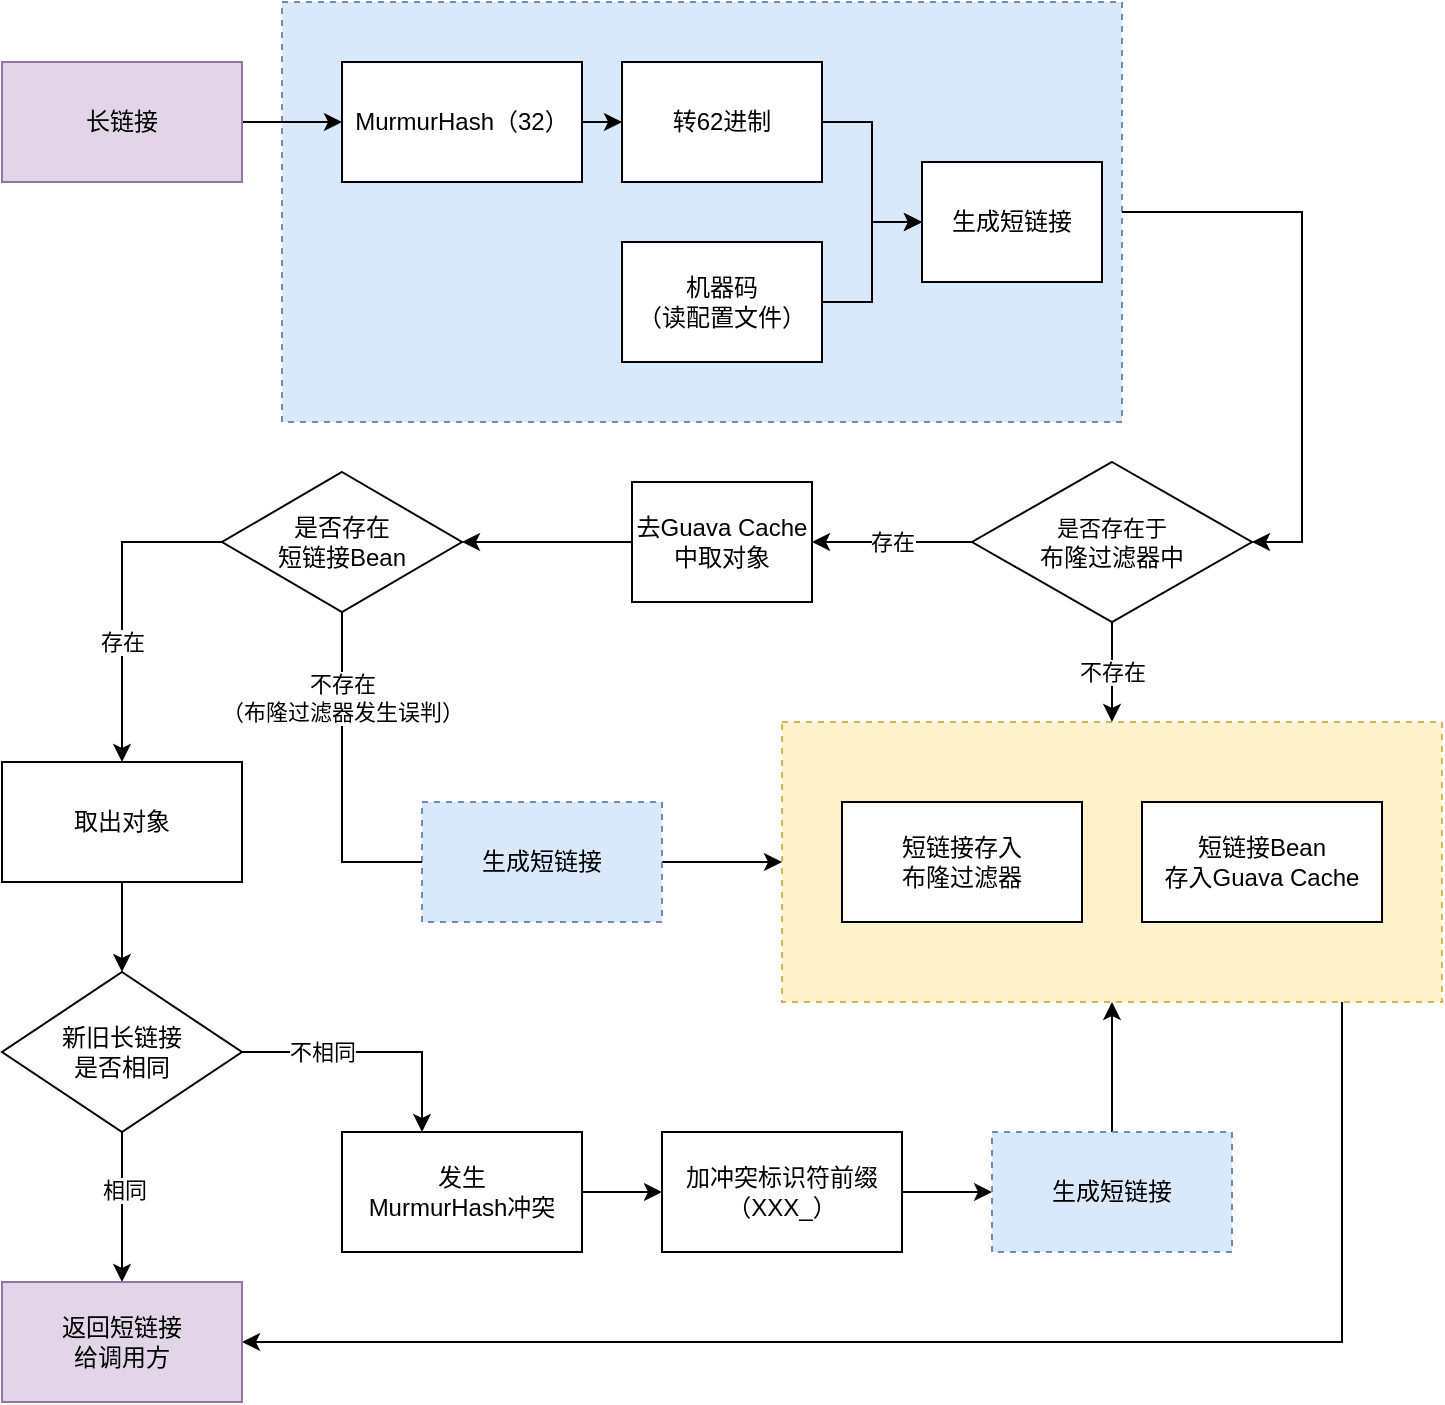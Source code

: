 <mxfile version="17.5.0" type="github" pages="2">
  <diagram id="PhP-BJQ2wtuO1mvePhvb" name="第 1 页">
    <mxGraphModel dx="1038" dy="524" grid="1" gridSize="10" guides="1" tooltips="1" connect="1" arrows="1" fold="1" page="1" pageScale="1" pageWidth="827" pageHeight="1169" math="0" shadow="0">
      <root>
        <mxCell id="0" />
        <mxCell id="1" parent="0" />
        <mxCell id="jcqEOY2t5M7yC_sGDvnl-13" value="" style="rounded=0;whiteSpace=wrap;html=1;dashed=1;fillColor=#dae8fc;strokeColor=#6c8ebf;" parent="1" vertex="1">
          <mxGeometry x="200" y="60" width="420" height="210" as="geometry" />
        </mxCell>
        <mxCell id="jcqEOY2t5M7yC_sGDvnl-9" style="edgeStyle=orthogonalEdgeStyle;rounded=0;orthogonalLoop=1;jettySize=auto;html=1;entryX=1;entryY=0.5;entryDx=0;entryDy=0;fontColor=#000000;strokeColor=#000000;" parent="1" source="jcqEOY2t5M7yC_sGDvnl-8" target="Cr4EuKPD1U2jUR8o6u61-44" edge="1">
          <mxGeometry relative="1" as="geometry">
            <Array as="points">
              <mxPoint x="730" y="730" />
            </Array>
          </mxGeometry>
        </mxCell>
        <mxCell id="jcqEOY2t5M7yC_sGDvnl-8" value="" style="rounded=0;whiteSpace=wrap;html=1;dashed=1;fillColor=#fff2cc;strokeColor=#d6b656;" parent="1" vertex="1">
          <mxGeometry x="450" y="420" width="330" height="140" as="geometry" />
        </mxCell>
        <mxCell id="Cr4EuKPD1U2jUR8o6u61-5" style="edgeStyle=orthogonalEdgeStyle;rounded=0;orthogonalLoop=1;jettySize=auto;html=1;" parent="1" source="Cr4EuKPD1U2jUR8o6u61-1" target="Cr4EuKPD1U2jUR8o6u61-3" edge="1">
          <mxGeometry relative="1" as="geometry" />
        </mxCell>
        <mxCell id="Cr4EuKPD1U2jUR8o6u61-1" value="长链接" style="rounded=0;whiteSpace=wrap;html=1;fillColor=#e1d5e7;strokeColor=#9673a6;" parent="1" vertex="1">
          <mxGeometry x="60" y="90" width="120" height="60" as="geometry" />
        </mxCell>
        <mxCell id="Cr4EuKPD1U2jUR8o6u61-6" style="edgeStyle=orthogonalEdgeStyle;rounded=0;orthogonalLoop=1;jettySize=auto;html=1;" parent="1" source="Cr4EuKPD1U2jUR8o6u61-3" target="Cr4EuKPD1U2jUR8o6u61-4" edge="1">
          <mxGeometry relative="1" as="geometry" />
        </mxCell>
        <mxCell id="Cr4EuKPD1U2jUR8o6u61-3" value="MurmurHash（32）" style="rounded=0;whiteSpace=wrap;html=1;" parent="1" vertex="1">
          <mxGeometry x="230" y="90" width="120" height="60" as="geometry" />
        </mxCell>
        <mxCell id="jcqEOY2t5M7yC_sGDvnl-16" style="edgeStyle=orthogonalEdgeStyle;rounded=0;orthogonalLoop=1;jettySize=auto;html=1;fontColor=#000000;strokeColor=#000000;" parent="1" source="Cr4EuKPD1U2jUR8o6u61-4" target="jcqEOY2t5M7yC_sGDvnl-15" edge="1">
          <mxGeometry relative="1" as="geometry" />
        </mxCell>
        <mxCell id="Cr4EuKPD1U2jUR8o6u61-4" value="转62进制" style="rounded=0;whiteSpace=wrap;html=1;" parent="1" vertex="1">
          <mxGeometry x="370" y="90" width="100" height="60" as="geometry" />
        </mxCell>
        <mxCell id="jcqEOY2t5M7yC_sGDvnl-17" style="edgeStyle=orthogonalEdgeStyle;rounded=0;orthogonalLoop=1;jettySize=auto;html=1;fontColor=#000000;strokeColor=#000000;" parent="1" source="Cr4EuKPD1U2jUR8o6u61-7" target="jcqEOY2t5M7yC_sGDvnl-15" edge="1">
          <mxGeometry relative="1" as="geometry" />
        </mxCell>
        <mxCell id="Cr4EuKPD1U2jUR8o6u61-7" value="机器码&lt;br&gt;（读配置文件）" style="rounded=0;whiteSpace=wrap;html=1;" parent="1" vertex="1">
          <mxGeometry x="370" y="180" width="100" height="60" as="geometry" />
        </mxCell>
        <mxCell id="Cr4EuKPD1U2jUR8o6u61-13" value="" style="edgeStyle=orthogonalEdgeStyle;rounded=0;orthogonalLoop=1;jettySize=auto;html=1;exitX=1;exitY=0.5;exitDx=0;exitDy=0;" parent="1" source="jcqEOY2t5M7yC_sGDvnl-13" target="Cr4EuKPD1U2jUR8o6u61-12" edge="1">
          <mxGeometry relative="1" as="geometry">
            <mxPoint x="615" y="200" as="sourcePoint" />
            <Array as="points">
              <mxPoint x="710" y="165" />
              <mxPoint x="710" y="330" />
            </Array>
          </mxGeometry>
        </mxCell>
        <mxCell id="Cr4EuKPD1U2jUR8o6u61-11" value="短链接存入&lt;br&gt;布隆过滤器" style="rounded=0;whiteSpace=wrap;html=1;" parent="1" vertex="1">
          <mxGeometry x="480" y="460" width="120" height="60" as="geometry" />
        </mxCell>
        <mxCell id="Cr4EuKPD1U2jUR8o6u61-19" value="存在" style="edgeStyle=orthogonalEdgeStyle;rounded=0;orthogonalLoop=1;jettySize=auto;html=1;" parent="1" source="Cr4EuKPD1U2jUR8o6u61-12" target="Cr4EuKPD1U2jUR8o6u61-18" edge="1">
          <mxGeometry relative="1" as="geometry">
            <Array as="points">
              <mxPoint x="510" y="330" />
              <mxPoint x="510" y="330" />
            </Array>
          </mxGeometry>
        </mxCell>
        <mxCell id="jcqEOY2t5M7yC_sGDvnl-11" value="不存在" style="edgeStyle=orthogonalEdgeStyle;rounded=0;orthogonalLoop=1;jettySize=auto;html=1;fontColor=#000000;strokeColor=#000000;" parent="1" source="Cr4EuKPD1U2jUR8o6u61-12" target="jcqEOY2t5M7yC_sGDvnl-8" edge="1">
          <mxGeometry relative="1" as="geometry" />
        </mxCell>
        <mxCell id="Cr4EuKPD1U2jUR8o6u61-12" value="&lt;span style=&quot;font-size: 11px ; background-color: rgb(255 , 255 , 255)&quot;&gt;是否存在于&lt;br&gt;&lt;/span&gt;布隆过滤器中" style="rhombus;whiteSpace=wrap;html=1;" parent="1" vertex="1">
          <mxGeometry x="545" y="290" width="140" height="80" as="geometry" />
        </mxCell>
        <mxCell id="Cr4EuKPD1U2jUR8o6u61-15" value="短链接Bean&lt;br&gt;存入Guava Cache" style="rounded=0;whiteSpace=wrap;html=1;" parent="1" vertex="1">
          <mxGeometry x="630" y="460" width="120" height="60" as="geometry" />
        </mxCell>
        <mxCell id="Cr4EuKPD1U2jUR8o6u61-21" style="edgeStyle=orthogonalEdgeStyle;rounded=0;orthogonalLoop=1;jettySize=auto;html=1;" parent="1" source="Cr4EuKPD1U2jUR8o6u61-18" target="Cr4EuKPD1U2jUR8o6u61-20" edge="1">
          <mxGeometry relative="1" as="geometry" />
        </mxCell>
        <mxCell id="Cr4EuKPD1U2jUR8o6u61-18" value="去Guava Cache&lt;br&gt;中取对象" style="rounded=0;whiteSpace=wrap;html=1;" parent="1" vertex="1">
          <mxGeometry x="375" y="300" width="90" height="60" as="geometry" />
        </mxCell>
        <mxCell id="Cr4EuKPD1U2jUR8o6u61-24" style="edgeStyle=orthogonalEdgeStyle;rounded=0;orthogonalLoop=1;jettySize=auto;html=1;exitX=0;exitY=0.5;exitDx=0;exitDy=0;" parent="1" source="Cr4EuKPD1U2jUR8o6u61-20" target="Cr4EuKPD1U2jUR8o6u61-23" edge="1">
          <mxGeometry relative="1" as="geometry" />
        </mxCell>
        <mxCell id="Cr4EuKPD1U2jUR8o6u61-25" value="存在" style="edgeLabel;html=1;align=center;verticalAlign=middle;resizable=0;points=[];" parent="Cr4EuKPD1U2jUR8o6u61-24" vertex="1" connectable="0">
          <mxGeometry x="-0.139" y="1" relative="1" as="geometry">
            <mxPoint x="-1" y="31" as="offset" />
          </mxGeometry>
        </mxCell>
        <mxCell id="Cr4EuKPD1U2jUR8o6u61-20" value="&lt;span style=&quot;color: rgba(0 , 0 , 0 , 0) ; font-size: 0px&quot;&gt;是否%3CmxGraphModel%3E%3Croot%3E%3CmxCell%20id%3D%220%22%2F%3E%3CmxCell%20id%3D%221%22%20parent%3D%220%22%2F%3E%3CmxCell%20id%3D%222%22%20value%3D%22%E6%98%AF%E5%90%A6%E5%AD%98%E5%9C%A8%22%20style%3D%22edgeLabel%3Bhtml%3D1%3Balign%3Dcenter%3BverticalAlign%3Dmiddle%3Bresizable%3D0%3Bpoints%3D%5B%5D%3B%22%20vertex%3D%221%22%20connectable%3D%220%22%20parent%3D%221%22%3E%3CmxGeometry%20x%3D%22318%22%20y%3D%22330%22%20as%3D%22geometry%22%2F%3E%3C%2FmxCell%3E%3C%2Froot%3E%3C%2FmxGraphModel%3E是否&lt;/span&gt;是否存在&lt;br&gt;短链接Bean" style="rhombus;whiteSpace=wrap;html=1;" parent="1" vertex="1">
          <mxGeometry x="170" y="295" width="120" height="70" as="geometry" />
        </mxCell>
        <mxCell id="Cr4EuKPD1U2jUR8o6u61-27" style="edgeStyle=orthogonalEdgeStyle;rounded=0;orthogonalLoop=1;jettySize=auto;html=1;" parent="1" source="Cr4EuKPD1U2jUR8o6u61-23" target="Cr4EuKPD1U2jUR8o6u61-26" edge="1">
          <mxGeometry relative="1" as="geometry" />
        </mxCell>
        <mxCell id="Cr4EuKPD1U2jUR8o6u61-23" value="取出对象" style="rounded=0;whiteSpace=wrap;html=1;" parent="1" vertex="1">
          <mxGeometry x="60" y="440" width="120" height="60" as="geometry" />
        </mxCell>
        <mxCell id="Cr4EuKPD1U2jUR8o6u61-31" value="不相同" style="edgeStyle=orthogonalEdgeStyle;rounded=0;orthogonalLoop=1;jettySize=auto;html=1;exitX=1;exitY=0.5;exitDx=0;exitDy=0;" parent="1" source="Cr4EuKPD1U2jUR8o6u61-26" target="Cr4EuKPD1U2jUR8o6u61-30" edge="1">
          <mxGeometry x="-0.394" relative="1" as="geometry">
            <Array as="points">
              <mxPoint x="270" y="585" />
            </Array>
            <mxPoint as="offset" />
          </mxGeometry>
        </mxCell>
        <mxCell id="Cr4EuKPD1U2jUR8o6u61-45" style="edgeStyle=orthogonalEdgeStyle;rounded=0;orthogonalLoop=1;jettySize=auto;html=1;" parent="1" source="Cr4EuKPD1U2jUR8o6u61-26" target="Cr4EuKPD1U2jUR8o6u61-44" edge="1">
          <mxGeometry relative="1" as="geometry" />
        </mxCell>
        <mxCell id="Cr4EuKPD1U2jUR8o6u61-46" value="相同" style="edgeLabel;html=1;align=center;verticalAlign=middle;resizable=0;points=[];" parent="Cr4EuKPD1U2jUR8o6u61-45" vertex="1" connectable="0">
          <mxGeometry x="-0.222" y="1" relative="1" as="geometry">
            <mxPoint as="offset" />
          </mxGeometry>
        </mxCell>
        <mxCell id="Cr4EuKPD1U2jUR8o6u61-26" value="新旧长链接&lt;br&gt;是否相同" style="rhombus;whiteSpace=wrap;html=1;" parent="1" vertex="1">
          <mxGeometry x="60" y="545" width="120" height="80" as="geometry" />
        </mxCell>
        <mxCell id="Cr4EuKPD1U2jUR8o6u61-34" style="edgeStyle=orthogonalEdgeStyle;rounded=0;orthogonalLoop=1;jettySize=auto;html=1;" parent="1" source="Cr4EuKPD1U2jUR8o6u61-30" target="Cr4EuKPD1U2jUR8o6u61-33" edge="1">
          <mxGeometry relative="1" as="geometry" />
        </mxCell>
        <mxCell id="Cr4EuKPD1U2jUR8o6u61-30" value="发生&lt;br&gt;MurmurHash冲突" style="rounded=0;whiteSpace=wrap;html=1;" parent="1" vertex="1">
          <mxGeometry x="230" y="625" width="120" height="60" as="geometry" />
        </mxCell>
        <mxCell id="Cr4EuKPD1U2jUR8o6u61-33" value="加冲突标识符前缀&lt;br&gt;（XXX_）" style="rounded=0;whiteSpace=wrap;html=1;" parent="1" vertex="1">
          <mxGeometry x="390" y="625" width="120" height="60" as="geometry" />
        </mxCell>
        <mxCell id="Cr4EuKPD1U2jUR8o6u61-37" value="" style="edgeStyle=orthogonalEdgeStyle;rounded=0;orthogonalLoop=1;jettySize=auto;html=1;" parent="1" source="Cr4EuKPD1U2jUR8o6u61-33" target="Cr4EuKPD1U2jUR8o6u61-38" edge="1">
          <mxGeometry relative="1" as="geometry">
            <mxPoint x="540" y="655" as="targetPoint" />
          </mxGeometry>
        </mxCell>
        <mxCell id="jcqEOY2t5M7yC_sGDvnl-10" style="edgeStyle=orthogonalEdgeStyle;rounded=0;orthogonalLoop=1;jettySize=auto;html=1;entryX=0.5;entryY=1;entryDx=0;entryDy=0;fontColor=#000000;strokeColor=#000000;" parent="1" source="Cr4EuKPD1U2jUR8o6u61-38" target="jcqEOY2t5M7yC_sGDvnl-8" edge="1">
          <mxGeometry relative="1" as="geometry" />
        </mxCell>
        <mxCell id="Cr4EuKPD1U2jUR8o6u61-38" value="生成短链接" style="rounded=0;whiteSpace=wrap;html=1;dashed=1;fillColor=#dae8fc;strokeColor=#6c8ebf;" parent="1" vertex="1">
          <mxGeometry x="555" y="625" width="120" height="60" as="geometry" />
        </mxCell>
        <mxCell id="Cr4EuKPD1U2jUR8o6u61-44" value="返回短链接&lt;br&gt;给调用方" style="rounded=0;whiteSpace=wrap;html=1;fillColor=#e1d5e7;strokeColor=#9673a6;" parent="1" vertex="1">
          <mxGeometry x="60" y="700" width="120" height="60" as="geometry" />
        </mxCell>
        <mxCell id="jcqEOY2t5M7yC_sGDvnl-12" style="edgeStyle=orthogonalEdgeStyle;rounded=0;orthogonalLoop=1;jettySize=auto;html=1;entryX=0;entryY=0.5;entryDx=0;entryDy=0;fontColor=#000000;strokeColor=#000000;" parent="1" source="jcqEOY2t5M7yC_sGDvnl-1" target="jcqEOY2t5M7yC_sGDvnl-8" edge="1">
          <mxGeometry relative="1" as="geometry" />
        </mxCell>
        <mxCell id="jcqEOY2t5M7yC_sGDvnl-1" value="生成短链接" style="rounded=0;whiteSpace=wrap;html=1;dashed=1;fillColor=#dae8fc;strokeColor=#6c8ebf;" parent="1" vertex="1">
          <mxGeometry x="270" y="460" width="120" height="60" as="geometry" />
        </mxCell>
        <mxCell id="jcqEOY2t5M7yC_sGDvnl-2" value="" style="edgeStyle=orthogonalEdgeStyle;rounded=0;orthogonalLoop=1;jettySize=auto;html=1;entryX=0;entryY=0.5;entryDx=0;entryDy=0;exitX=0.5;exitY=1;exitDx=0;exitDy=0;endArrow=none;" parent="1" source="Cr4EuKPD1U2jUR8o6u61-20" target="jcqEOY2t5M7yC_sGDvnl-1" edge="1">
          <mxGeometry x="-0.934" relative="1" as="geometry">
            <mxPoint x="210" y="365" as="sourcePoint" />
            <mxPoint x="690" y="520" as="targetPoint" />
            <Array as="points" />
            <mxPoint as="offset" />
          </mxGeometry>
        </mxCell>
        <mxCell id="jcqEOY2t5M7yC_sGDvnl-5" value="不存在&lt;br&gt;（布隆过滤器发生误判）" style="edgeLabel;html=1;align=center;verticalAlign=middle;resizable=0;points=[];fontColor=#000000;" parent="jcqEOY2t5M7yC_sGDvnl-2" vertex="1" connectable="0">
          <mxGeometry x="-0.76" relative="1" as="geometry">
            <mxPoint y="23" as="offset" />
          </mxGeometry>
        </mxCell>
        <mxCell id="jcqEOY2t5M7yC_sGDvnl-15" value="&lt;span&gt;生成短链接&lt;/span&gt;" style="rounded=0;whiteSpace=wrap;html=1;fontColor=#000000;gradientColor=#ffffff;" parent="1" vertex="1">
          <mxGeometry x="520" y="140" width="90" height="60" as="geometry" />
        </mxCell>
      </root>
    </mxGraphModel>
  </diagram>
  <diagram id="Jm5oNYgQGQSgiNe3RXsB" name="第 2 页">
    <mxGraphModel dx="1038" dy="524" grid="1" gridSize="10" guides="1" tooltips="1" connect="1" arrows="1" fold="1" page="1" pageScale="1" pageWidth="827" pageHeight="1169" math="0" shadow="0">
      <root>
        <mxCell id="0" />
        <mxCell id="1" parent="0" />
        <mxCell id="gQ8tIwMM52p7DOY61jqs-22" style="edgeStyle=orthogonalEdgeStyle;orthogonalLoop=1;jettySize=auto;html=1;fontColor=#000000;strokeColor=#000000;rounded=0;" edge="1" parent="1" source="gQ8tIwMM52p7DOY61jqs-1" target="gQ8tIwMM52p7DOY61jqs-14">
          <mxGeometry relative="1" as="geometry" />
        </mxCell>
        <mxCell id="gQ8tIwMM52p7DOY61jqs-23" style="edgeStyle=orthogonalEdgeStyle;rounded=0;orthogonalLoop=1;jettySize=auto;html=1;entryX=0;entryY=0.5;entryDx=0;entryDy=0;entryPerimeter=0;fontColor=#000000;strokeColor=#000000;" edge="1" parent="1" source="gQ8tIwMM52p7DOY61jqs-1" target="gQ8tIwMM52p7DOY61jqs-15">
          <mxGeometry relative="1" as="geometry" />
        </mxCell>
        <mxCell id="gQ8tIwMM52p7DOY61jqs-1" value="短域名服务器&lt;br&gt;&lt;font color=&quot;#3333ff&quot;&gt;machineId&lt;/font&gt;" style="rounded=0;whiteSpace=wrap;html=1;" vertex="1" parent="1">
          <mxGeometry x="390" y="130" width="120" height="60" as="geometry" />
        </mxCell>
        <mxCell id="gQ8tIwMM52p7DOY61jqs-24" style="edgeStyle=orthogonalEdgeStyle;rounded=0;orthogonalLoop=1;jettySize=auto;html=1;fontColor=#000000;strokeColor=#000000;" edge="1" parent="1" source="gQ8tIwMM52p7DOY61jqs-2" target="gQ8tIwMM52p7DOY61jqs-17">
          <mxGeometry relative="1" as="geometry" />
        </mxCell>
        <mxCell id="gQ8tIwMM52p7DOY61jqs-25" style="edgeStyle=orthogonalEdgeStyle;rounded=0;orthogonalLoop=1;jettySize=auto;html=1;entryX=0;entryY=0.5;entryDx=0;entryDy=0;entryPerimeter=0;fontColor=#000000;strokeColor=#000000;" edge="1" parent="1" source="gQ8tIwMM52p7DOY61jqs-2" target="gQ8tIwMM52p7DOY61jqs-16">
          <mxGeometry relative="1" as="geometry" />
        </mxCell>
        <mxCell id="gQ8tIwMM52p7DOY61jqs-2" value="短域名服务器&lt;br&gt;&lt;font color=&quot;#3333ff&quot;&gt;machineId&lt;/font&gt;" style="rounded=0;whiteSpace=wrap;html=1;" vertex="1" parent="1">
          <mxGeometry x="390" y="250" width="120" height="60" as="geometry" />
        </mxCell>
        <mxCell id="gQ8tIwMM52p7DOY61jqs-28" style="edgeStyle=orthogonalEdgeStyle;rounded=0;orthogonalLoop=1;jettySize=auto;html=1;entryX=0;entryY=0.5;entryDx=0;entryDy=0;entryPerimeter=0;fontColor=#000000;strokeColor=#000000;" edge="1" parent="1" source="gQ8tIwMM52p7DOY61jqs-3" target="gQ8tIwMM52p7DOY61jqs-18">
          <mxGeometry relative="1" as="geometry" />
        </mxCell>
        <mxCell id="gQ8tIwMM52p7DOY61jqs-29" style="edgeStyle=orthogonalEdgeStyle;rounded=0;orthogonalLoop=1;jettySize=auto;html=1;entryX=0;entryY=0.5;entryDx=0;entryDy=0;entryPerimeter=0;fontColor=#000000;strokeColor=#000000;" edge="1" parent="1" source="gQ8tIwMM52p7DOY61jqs-3" target="gQ8tIwMM52p7DOY61jqs-19">
          <mxGeometry relative="1" as="geometry" />
        </mxCell>
        <mxCell id="gQ8tIwMM52p7DOY61jqs-3" value="短域名服务器&lt;br&gt;&lt;font color=&quot;#3333ff&quot;&gt;machineId&lt;/font&gt;" style="rounded=0;whiteSpace=wrap;html=1;" vertex="1" parent="1">
          <mxGeometry x="390" y="370" width="120" height="60" as="geometry" />
        </mxCell>
        <mxCell id="gQ8tIwMM52p7DOY61jqs-5" style="edgeStyle=orthogonalEdgeStyle;rounded=1;orthogonalLoop=1;jettySize=auto;html=1;entryX=0;entryY=0.5;entryDx=0;entryDy=0;fontColor=#000000;dashed=1;strokeColor=none;" edge="1" parent="1" source="gQ8tIwMM52p7DOY61jqs-4" target="gQ8tIwMM52p7DOY61jqs-1">
          <mxGeometry relative="1" as="geometry" />
        </mxCell>
        <mxCell id="gQ8tIwMM52p7DOY61jqs-6" style="edgeStyle=orthogonalEdgeStyle;rounded=1;orthogonalLoop=1;jettySize=auto;html=1;entryX=0;entryY=0.5;entryDx=0;entryDy=0;dashed=1;fontColor=#000000;" edge="1" parent="1" source="gQ8tIwMM52p7DOY61jqs-4" target="gQ8tIwMM52p7DOY61jqs-1">
          <mxGeometry relative="1" as="geometry">
            <Array as="points">
              <mxPoint x="320" y="270" />
              <mxPoint x="320" y="160" />
            </Array>
          </mxGeometry>
        </mxCell>
        <mxCell id="gQ8tIwMM52p7DOY61jqs-7" style="edgeStyle=orthogonalEdgeStyle;rounded=1;orthogonalLoop=1;jettySize=auto;html=1;dashed=1;fontColor=#000000;" edge="1" parent="1" source="gQ8tIwMM52p7DOY61jqs-4" target="gQ8tIwMM52p7DOY61jqs-2">
          <mxGeometry relative="1" as="geometry" />
        </mxCell>
        <mxCell id="gQ8tIwMM52p7DOY61jqs-8" style="edgeStyle=orthogonalEdgeStyle;rounded=1;orthogonalLoop=1;jettySize=auto;html=1;entryX=0;entryY=0.5;entryDx=0;entryDy=0;dashed=1;fontColor=#000000;" edge="1" parent="1" source="gQ8tIwMM52p7DOY61jqs-4" target="gQ8tIwMM52p7DOY61jqs-3">
          <mxGeometry relative="1" as="geometry">
            <Array as="points">
              <mxPoint x="320" y="290" />
              <mxPoint x="320" y="400" />
            </Array>
          </mxGeometry>
        </mxCell>
        <mxCell id="gQ8tIwMM52p7DOY61jqs-4" value="&lt;font color=&quot;#000000&quot;&gt;Nginx&lt;br&gt;负载均衡服务器&lt;/font&gt;" style="rounded=0;whiteSpace=wrap;html=1;fontColor=#3333FF;dashed=1;" vertex="1" parent="1">
          <mxGeometry x="80" y="250" width="120" height="60" as="geometry" />
        </mxCell>
        <mxCell id="gQ8tIwMM52p7DOY61jqs-10" style="edgeStyle=orthogonalEdgeStyle;orthogonalLoop=1;jettySize=auto;html=1;dashed=1;fontColor=#000000;strokeColor=#3333FF;curved=1;entryX=0.5;entryY=0;entryDx=0;entryDy=0;" edge="1" parent="1" source="gQ8tIwMM52p7DOY61jqs-9" target="gQ8tIwMM52p7DOY61jqs-1">
          <mxGeometry relative="1" as="geometry" />
        </mxCell>
        <mxCell id="gQ8tIwMM52p7DOY61jqs-11" style="edgeStyle=orthogonalEdgeStyle;orthogonalLoop=1;jettySize=auto;html=1;dashed=1;fontColor=#000000;strokeColor=#3333FF;curved=1;exitX=1;exitY=0.75;exitDx=0;exitDy=0;" edge="1" parent="1" source="gQ8tIwMM52p7DOY61jqs-9" target="gQ8tIwMM52p7DOY61jqs-2">
          <mxGeometry relative="1" as="geometry">
            <Array as="points">
              <mxPoint x="210" y="170" />
              <mxPoint x="300" y="170" />
              <mxPoint x="300" y="220" />
              <mxPoint x="450" y="220" />
            </Array>
          </mxGeometry>
        </mxCell>
        <mxCell id="gQ8tIwMM52p7DOY61jqs-12" style="edgeStyle=orthogonalEdgeStyle;orthogonalLoop=1;jettySize=auto;html=1;entryX=0.5;entryY=0;entryDx=0;entryDy=0;dashed=1;fontColor=#000000;strokeColor=#3333FF;curved=1;exitX=0.583;exitY=0.808;exitDx=0;exitDy=0;exitPerimeter=0;" edge="1" parent="1" source="gQ8tIwMM52p7DOY61jqs-9" target="gQ8tIwMM52p7DOY61jqs-3">
          <mxGeometry relative="1" as="geometry">
            <Array as="points">
              <mxPoint x="160" y="180" />
              <mxPoint x="190" y="180" />
              <mxPoint x="190" y="220" />
              <mxPoint x="300" y="220" />
              <mxPoint x="300" y="330" />
              <mxPoint x="370" y="330" />
              <mxPoint x="370" y="340" />
              <mxPoint x="450" y="340" />
            </Array>
          </mxGeometry>
        </mxCell>
        <mxCell id="gQ8tIwMM52p7DOY61jqs-9" value="ZooKeeper" style="shape=document;whiteSpace=wrap;html=1;boundedLbl=1;dashed=1;fontColor=#000000;" vertex="1" parent="1">
          <mxGeometry x="90" y="100" width="120" height="80" as="geometry" />
        </mxCell>
        <mxCell id="gQ8tIwMM52p7DOY61jqs-14" value="Guava Cache" style="strokeWidth=2;html=1;shape=mxgraph.flowchart.direct_data;whiteSpace=wrap;fontColor=#000000;" vertex="1" parent="1">
          <mxGeometry x="560" y="120" width="80" height="30" as="geometry" />
        </mxCell>
        <mxCell id="gQ8tIwMM52p7DOY61jqs-15" value="BloomFilter" style="strokeWidth=2;html=1;shape=mxgraph.flowchart.direct_data;whiteSpace=wrap;fontColor=#000000;" vertex="1" parent="1">
          <mxGeometry x="560" y="170" width="80" height="30" as="geometry" />
        </mxCell>
        <mxCell id="gQ8tIwMM52p7DOY61jqs-16" value="Guava Cache" style="strokeWidth=2;html=1;shape=mxgraph.flowchart.direct_data;whiteSpace=wrap;fontColor=#000000;gradientColor=#ffffff;" vertex="1" parent="1">
          <mxGeometry x="560" y="290" width="80" height="30" as="geometry" />
        </mxCell>
        <mxCell id="gQ8tIwMM52p7DOY61jqs-17" value="BloomFilter" style="strokeWidth=2;html=1;shape=mxgraph.flowchart.direct_data;whiteSpace=wrap;fontColor=#000000;" vertex="1" parent="1">
          <mxGeometry x="560" y="240" width="80" height="30" as="geometry" />
        </mxCell>
        <mxCell id="gQ8tIwMM52p7DOY61jqs-18" value="Guava Cache" style="strokeWidth=2;html=1;shape=mxgraph.flowchart.direct_data;whiteSpace=wrap;fontColor=#000000;" vertex="1" parent="1">
          <mxGeometry x="560" y="360" width="80" height="30" as="geometry" />
        </mxCell>
        <mxCell id="gQ8tIwMM52p7DOY61jqs-19" value="BloomFilter" style="strokeWidth=2;html=1;shape=mxgraph.flowchart.direct_data;whiteSpace=wrap;fontColor=#000000;" vertex="1" parent="1">
          <mxGeometry x="560" y="410" width="80" height="30" as="geometry" />
        </mxCell>
        <mxCell id="gQ8tIwMM52p7DOY61jqs-33" style="edgeStyle=orthogonalEdgeStyle;rounded=0;orthogonalLoop=1;jettySize=auto;html=1;exitX=0.5;exitY=1;exitDx=0;exitDy=0;exitPerimeter=0;fontColor=#000000;strokeColor=#000000;" edge="1" parent="1" source="gQ8tIwMM52p7DOY61jqs-15" target="gQ8tIwMM52p7DOY61jqs-15">
          <mxGeometry relative="1" as="geometry" />
        </mxCell>
      </root>
    </mxGraphModel>
  </diagram>
</mxfile>

